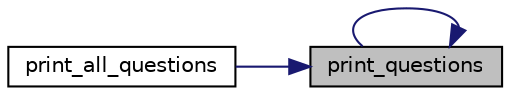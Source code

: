 digraph "print_questions"
{
 // LATEX_PDF_SIZE
  edge [fontname="Helvetica",fontsize="10",labelfontname="Helvetica",labelfontsize="10"];
  node [fontname="Helvetica",fontsize="10",shape=record];
  rankdir="RL";
  Node1 [label="print_questions",height=0.2,width=0.4,color="black", fillcolor="grey75", style="filled", fontcolor="black",tooltip=" "];
  Node1 -> Node2 [dir="back",color="midnightblue",fontsize="10",style="solid",fontname="Helvetica"];
  Node2 [label="print_all_questions",height=0.2,width=0.4,color="black", fillcolor="white", style="filled",URL="$question__functions_8h.html#a39d8e5f2bcb9b95fbdace851c44493bd",tooltip=" "];
  Node1 -> Node1 [dir="back",color="midnightblue",fontsize="10",style="solid",fontname="Helvetica"];
}
